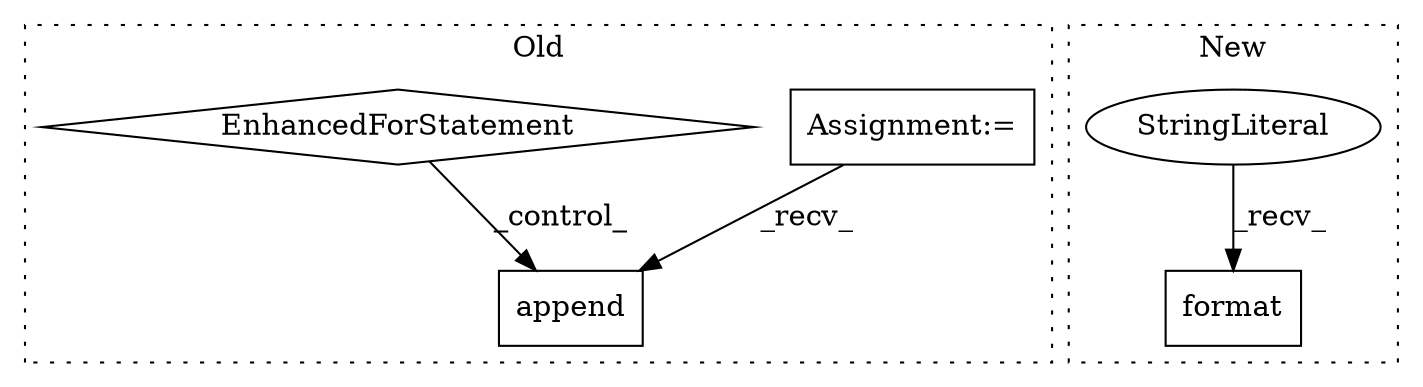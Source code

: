 digraph G {
subgraph cluster0 {
1 [label="append" a="32" s="4258,4266" l="7,1" shape="box"];
4 [label="Assignment:=" a="7" s="4099" l="1" shape="box"];
5 [label="EnhancedForStatement" a="70" s="4121,4204" l="61,2" shape="diamond"];
label = "Old";
style="dotted";
}
subgraph cluster1 {
2 [label="format" a="32" s="4580,4588" l="7,1" shape="box"];
3 [label="StringLiteral" a="45" s="4560" l="19" shape="ellipse"];
label = "New";
style="dotted";
}
3 -> 2 [label="_recv_"];
4 -> 1 [label="_recv_"];
5 -> 1 [label="_control_"];
}